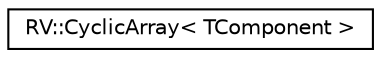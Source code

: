 digraph "Graphical Class Hierarchy"
{
 // LATEX_PDF_SIZE
  edge [fontname="Helvetica",fontsize="10",labelfontname="Helvetica",labelfontsize="10"];
  node [fontname="Helvetica",fontsize="10",shape=record];
  rankdir="LR";
  Node0 [label="RV::CyclicArray\< TComponent \>",height=0.2,width=0.4,color="black", fillcolor="white", style="filled",URL="$class_r_v_1_1_cyclic_array.html",tooltip=" "];
}
